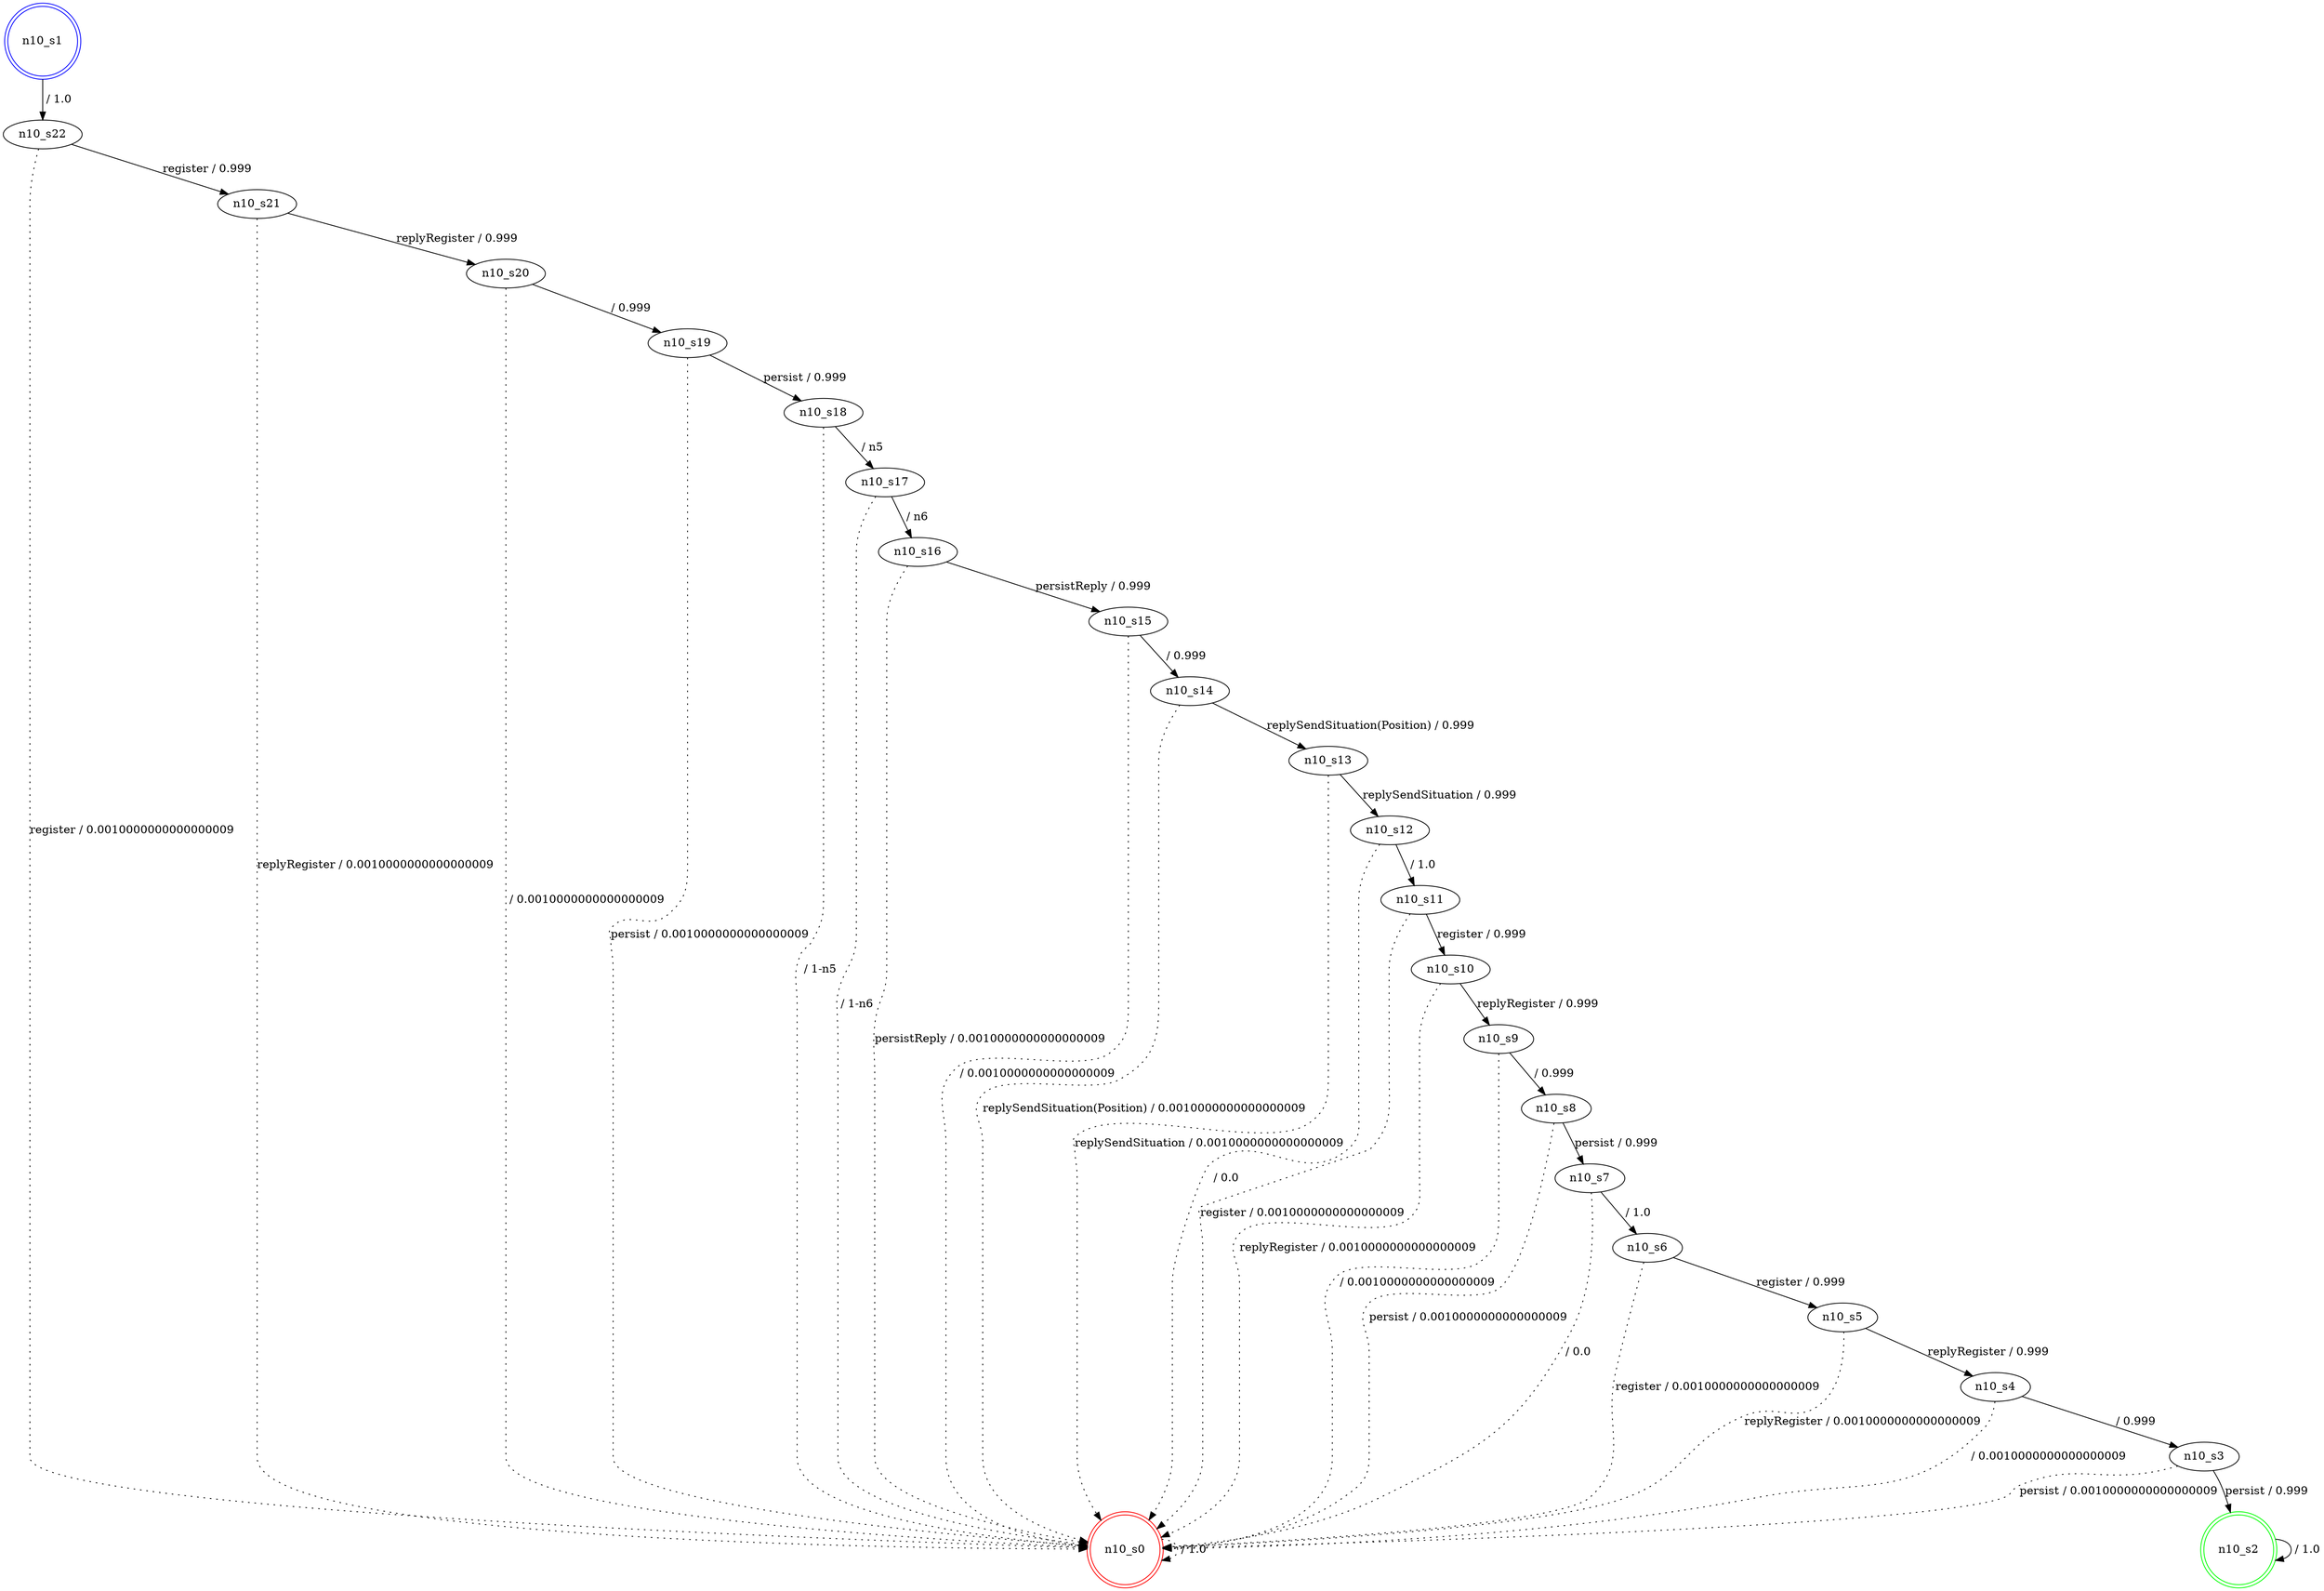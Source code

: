 digraph graphname {
n10_s0 [label="n10_s0",color=red,shape=doublecircle ];
n10_s1 [label="n10_s1",color=blue,shape=doublecircle ];
n10_s2 [label="n10_s2",color=green,shape=doublecircle ];
n10_s3 [label="n10_s3" ];
n10_s4 [label="n10_s4" ];
n10_s5 [label="n10_s5" ];
n10_s6 [label="n10_s6" ];
n10_s7 [label="n10_s7" ];
n10_s8 [label="n10_s8" ];
n10_s9 [label="n10_s9" ];
n10_s10 [label="n10_s10" ];
n10_s11 [label="n10_s11" ];
n10_s12 [label="n10_s12" ];
n10_s13 [label="n10_s13" ];
n10_s14 [label="n10_s14" ];
n10_s15 [label="n10_s15" ];
n10_s16 [label="n10_s16" ];
n10_s17 [label="n10_s17" ];
n10_s18 [label="n10_s18" ];
n10_s19 [label="n10_s19" ];
n10_s20 [label="n10_s20" ];
n10_s21 [label="n10_s21" ];
n10_s22 [label="n10_s22" ];
n10_s0 -> n10_s0 [label=" / 1.0", style=dotted];
n10_s1 -> n10_s22 [label=" / 1.0"];
n10_s2 -> n10_s2 [label=" / 1.0"];
n10_s3 -> n10_s2 [label="persist / 0.999"];
n10_s3 -> n10_s0 [label="persist / 0.0010000000000000009", style=dotted];
n10_s4 -> n10_s3 [label=" / 0.999"];
n10_s4 -> n10_s0 [label=" / 0.0010000000000000009", style=dotted];
n10_s5 -> n10_s4 [label="replyRegister / 0.999"];
n10_s5 -> n10_s0 [label="replyRegister / 0.0010000000000000009", style=dotted];
n10_s6 -> n10_s5 [label="register / 0.999"];
n10_s6 -> n10_s0 [label="register / 0.0010000000000000009", style=dotted];
n10_s7 -> n10_s6 [label=" / 1.0"];
n10_s7 -> n10_s0 [label=" / 0.0", style=dotted];
n10_s8 -> n10_s7 [label="persist / 0.999"];
n10_s8 -> n10_s0 [label="persist / 0.0010000000000000009", style=dotted];
n10_s9 -> n10_s8 [label=" / 0.999"];
n10_s9 -> n10_s0 [label=" / 0.0010000000000000009", style=dotted];
n10_s10 -> n10_s9 [label="replyRegister / 0.999"];
n10_s10 -> n10_s0 [label="replyRegister / 0.0010000000000000009", style=dotted];
n10_s11 -> n10_s10 [label="register / 0.999"];
n10_s11 -> n10_s0 [label="register / 0.0010000000000000009", style=dotted];
n10_s12 -> n10_s11 [label=" / 1.0"];
n10_s12 -> n10_s0 [label=" / 0.0", style=dotted];
n10_s13 -> n10_s12 [label="replySendSituation / 0.999"];
n10_s13 -> n10_s0 [label="replySendSituation / 0.0010000000000000009", style=dotted];
n10_s14 -> n10_s13 [label="replySendSituation(Position) / 0.999"];
n10_s14 -> n10_s0 [label="replySendSituation(Position) / 0.0010000000000000009", style=dotted];
n10_s15 -> n10_s14 [label=" / 0.999"];
n10_s15 -> n10_s0 [label=" / 0.0010000000000000009", style=dotted];
n10_s16 -> n10_s15 [label="persistReply / 0.999"];
n10_s16 -> n10_s0 [label="persistReply / 0.0010000000000000009", style=dotted];
n10_s17 -> n10_s16 [label=" / n6"];
n10_s17 -> n10_s0 [label=" / 1-n6", style=dotted];
n10_s18 -> n10_s17 [label=" / n5"];
n10_s18 -> n10_s0 [label=" / 1-n5", style=dotted];
n10_s19 -> n10_s18 [label="persist / 0.999"];
n10_s19 -> n10_s0 [label="persist / 0.0010000000000000009", style=dotted];
n10_s20 -> n10_s19 [label=" / 0.999"];
n10_s20 -> n10_s0 [label=" / 0.0010000000000000009", style=dotted];
n10_s21 -> n10_s20 [label="replyRegister / 0.999"];
n10_s21 -> n10_s0 [label="replyRegister / 0.0010000000000000009", style=dotted];
n10_s22 -> n10_s21 [label="register / 0.999"];
n10_s22 -> n10_s0 [label="register / 0.0010000000000000009", style=dotted];
}